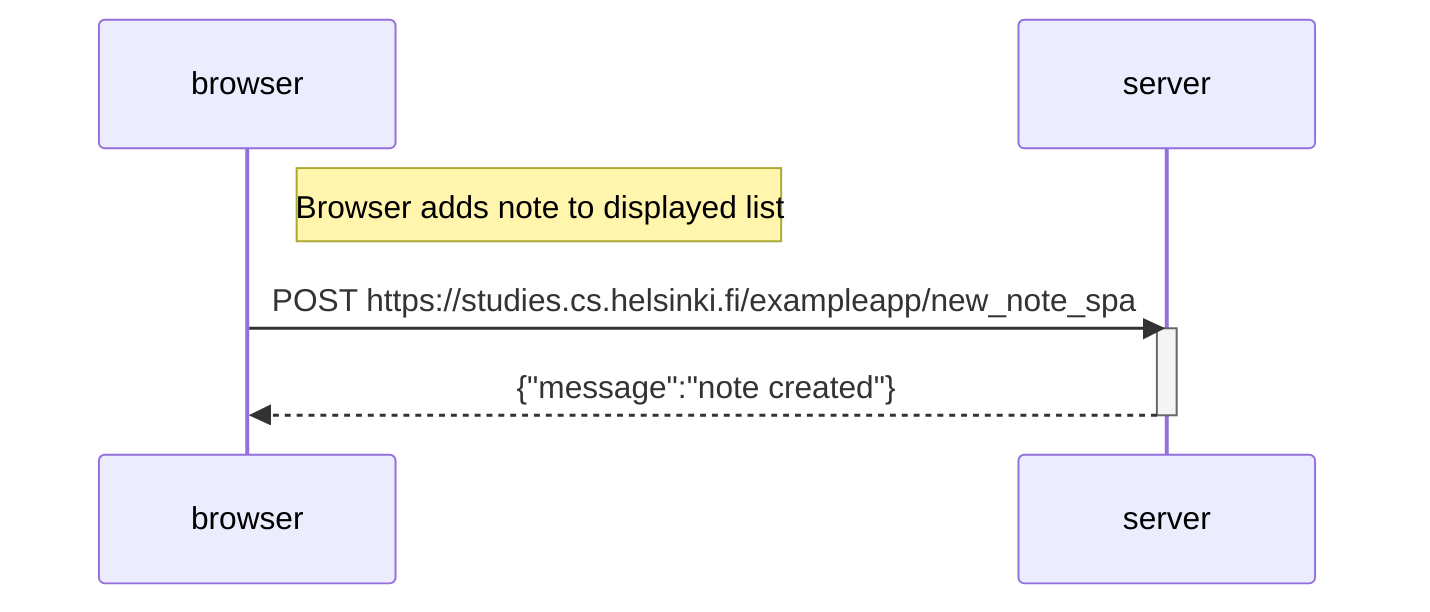 sequenceDiagram
    participant browser
    participant server

    Note right of browser: Browser adds note to displayed list
    
    browser->>server: POST https://studies.cs.helsinki.fi/exampleapp/new_note_spa
    activate server
    server-->>browser: {"message":"note created"}
    deactivate server